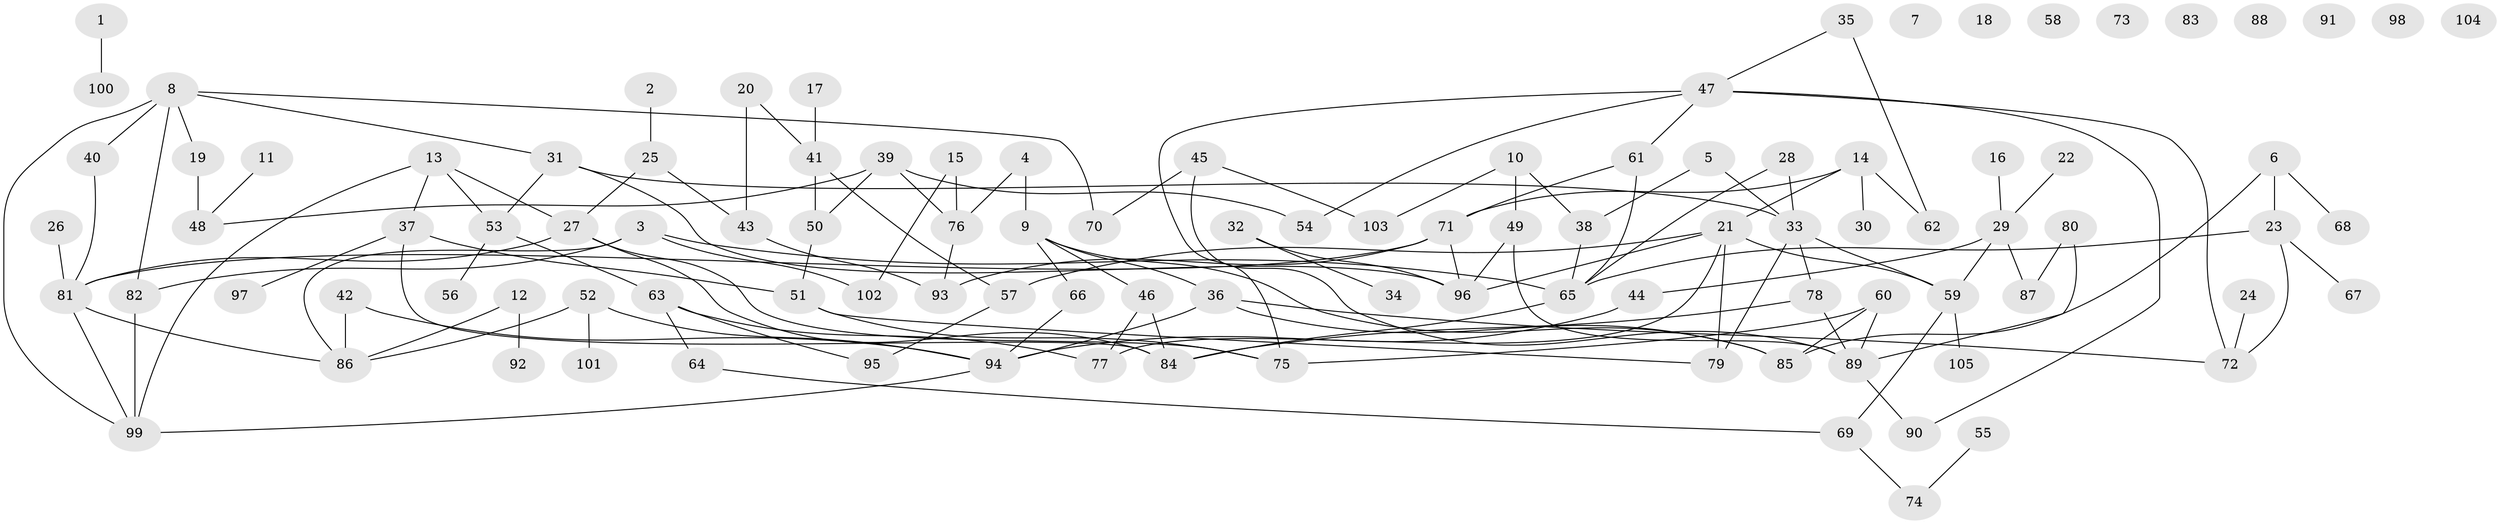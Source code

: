 // coarse degree distribution, {0: 0.19230769230769232, 5: 0.07692307692307693, 4: 0.09615384615384616, 1: 0.21153846153846154, 2: 0.19230769230769232, 3: 0.07692307692307693, 6: 0.07692307692307693, 8: 0.057692307692307696, 9: 0.019230769230769232}
// Generated by graph-tools (version 1.1) at 2025/43/03/04/25 21:43:48]
// undirected, 105 vertices, 142 edges
graph export_dot {
graph [start="1"]
  node [color=gray90,style=filled];
  1;
  2;
  3;
  4;
  5;
  6;
  7;
  8;
  9;
  10;
  11;
  12;
  13;
  14;
  15;
  16;
  17;
  18;
  19;
  20;
  21;
  22;
  23;
  24;
  25;
  26;
  27;
  28;
  29;
  30;
  31;
  32;
  33;
  34;
  35;
  36;
  37;
  38;
  39;
  40;
  41;
  42;
  43;
  44;
  45;
  46;
  47;
  48;
  49;
  50;
  51;
  52;
  53;
  54;
  55;
  56;
  57;
  58;
  59;
  60;
  61;
  62;
  63;
  64;
  65;
  66;
  67;
  68;
  69;
  70;
  71;
  72;
  73;
  74;
  75;
  76;
  77;
  78;
  79;
  80;
  81;
  82;
  83;
  84;
  85;
  86;
  87;
  88;
  89;
  90;
  91;
  92;
  93;
  94;
  95;
  96;
  97;
  98;
  99;
  100;
  101;
  102;
  103;
  104;
  105;
  1 -- 100;
  2 -- 25;
  3 -- 65;
  3 -- 82;
  3 -- 86;
  3 -- 102;
  4 -- 9;
  4 -- 76;
  5 -- 33;
  5 -- 38;
  6 -- 23;
  6 -- 68;
  6 -- 85;
  8 -- 19;
  8 -- 31;
  8 -- 40;
  8 -- 70;
  8 -- 82;
  8 -- 99;
  9 -- 36;
  9 -- 46;
  9 -- 66;
  9 -- 85;
  10 -- 38;
  10 -- 49;
  10 -- 103;
  11 -- 48;
  12 -- 86;
  12 -- 92;
  13 -- 27;
  13 -- 37;
  13 -- 53;
  13 -- 99;
  14 -- 21;
  14 -- 30;
  14 -- 62;
  14 -- 71;
  15 -- 76;
  15 -- 102;
  16 -- 29;
  17 -- 41;
  19 -- 48;
  20 -- 41;
  20 -- 43;
  21 -- 57;
  21 -- 59;
  21 -- 77;
  21 -- 79;
  21 -- 96;
  22 -- 29;
  23 -- 65;
  23 -- 67;
  23 -- 72;
  24 -- 72;
  25 -- 27;
  25 -- 43;
  26 -- 81;
  27 -- 75;
  27 -- 81;
  27 -- 84;
  28 -- 33;
  28 -- 65;
  29 -- 44;
  29 -- 59;
  29 -- 87;
  31 -- 33;
  31 -- 53;
  31 -- 96;
  32 -- 34;
  32 -- 96;
  33 -- 59;
  33 -- 78;
  33 -- 79;
  35 -- 47;
  35 -- 62;
  36 -- 72;
  36 -- 85;
  36 -- 94;
  37 -- 51;
  37 -- 84;
  37 -- 97;
  38 -- 65;
  39 -- 48;
  39 -- 50;
  39 -- 54;
  39 -- 76;
  40 -- 81;
  41 -- 50;
  41 -- 57;
  42 -- 86;
  42 -- 94;
  43 -- 93;
  44 -- 94;
  45 -- 70;
  45 -- 89;
  45 -- 103;
  46 -- 77;
  46 -- 84;
  47 -- 54;
  47 -- 61;
  47 -- 72;
  47 -- 75;
  47 -- 90;
  49 -- 89;
  49 -- 96;
  50 -- 51;
  51 -- 75;
  51 -- 79;
  52 -- 86;
  52 -- 94;
  52 -- 101;
  53 -- 56;
  53 -- 63;
  55 -- 74;
  57 -- 95;
  59 -- 69;
  59 -- 105;
  60 -- 75;
  60 -- 85;
  60 -- 89;
  61 -- 65;
  61 -- 71;
  63 -- 64;
  63 -- 77;
  63 -- 95;
  64 -- 69;
  65 -- 84;
  66 -- 94;
  69 -- 74;
  71 -- 81;
  71 -- 93;
  71 -- 96;
  76 -- 93;
  78 -- 84;
  78 -- 89;
  80 -- 87;
  80 -- 89;
  81 -- 86;
  81 -- 99;
  82 -- 99;
  89 -- 90;
  94 -- 99;
}
